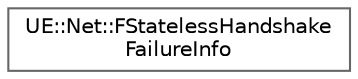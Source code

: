 digraph "Graphical Class Hierarchy"
{
 // INTERACTIVE_SVG=YES
 // LATEX_PDF_SIZE
  bgcolor="transparent";
  edge [fontname=Helvetica,fontsize=10,labelfontname=Helvetica,labelfontsize=10];
  node [fontname=Helvetica,fontsize=10,shape=box,height=0.2,width=0.4];
  rankdir="LR";
  Node0 [id="Node000000",label="UE::Net::FStatelessHandshake\lFailureInfo",height=0.2,width=0.4,color="grey40", fillcolor="white", style="filled",URL="$da/d88/structUE_1_1Net_1_1FStatelessHandshakeFailureInfo.html",tooltip="Contains the information necessary for processing a failed stateless handshake, on the Game Thread."];
}
